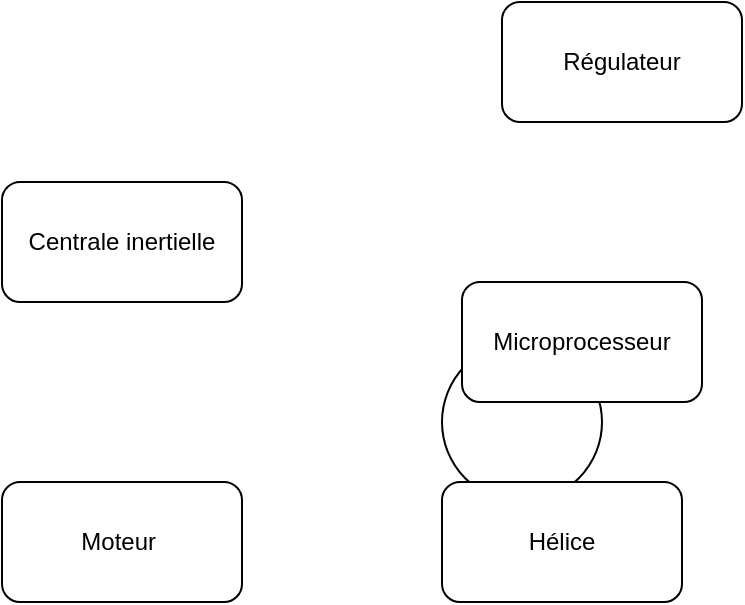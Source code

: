 <mxfile version="21.1.4" type="github">
  <diagram name="Page-1" id="kfJKp4cbYAR8tkhXhPna">
    <mxGraphModel dx="838" dy="556" grid="1" gridSize="10" guides="1" tooltips="1" connect="1" arrows="1" fold="1" page="1" pageScale="1" pageWidth="827" pageHeight="1169" math="0" shadow="0">
      <root>
        <mxCell id="0" />
        <mxCell id="1" parent="0" />
        <mxCell id="JJHdNfHpe185E23BwGl6-1" value="Moteur&amp;nbsp;" style="rounded=1;whiteSpace=wrap;html=1;" parent="1" vertex="1">
          <mxGeometry x="140" y="310" width="120" height="60" as="geometry" />
        </mxCell>
        <mxCell id="JJHdNfHpe185E23BwGl6-2" value="Centrale inertielle" style="rounded=1;whiteSpace=wrap;html=1;" vertex="1" parent="1">
          <mxGeometry x="140" y="160" width="120" height="60" as="geometry" />
        </mxCell>
        <mxCell id="p6N_lBLeAWKTmSTtw-wr-1" value="" style="ellipse;whiteSpace=wrap;html=1;aspect=fixed;" vertex="1" parent="1">
          <mxGeometry x="360" y="240" width="80" height="80" as="geometry" />
        </mxCell>
        <mxCell id="JJHdNfHpe185E23BwGl6-3" value="Microprocesseur" style="rounded=1;whiteSpace=wrap;html=1;" vertex="1" parent="1">
          <mxGeometry x="370" y="210" width="120" height="60" as="geometry" />
        </mxCell>
        <mxCell id="JJHdNfHpe185E23BwGl6-4" value="Hélice" style="rounded=1;whiteSpace=wrap;html=1;" vertex="1" parent="1">
          <mxGeometry x="360" y="310" width="120" height="60" as="geometry" />
        </mxCell>
        <mxCell id="JJHdNfHpe185E23BwGl6-5" value="Régulateur" style="rounded=1;whiteSpace=wrap;html=1;" vertex="1" parent="1">
          <mxGeometry x="390" y="70" width="120" height="60" as="geometry" />
        </mxCell>
      </root>
    </mxGraphModel>
  </diagram>
</mxfile>
